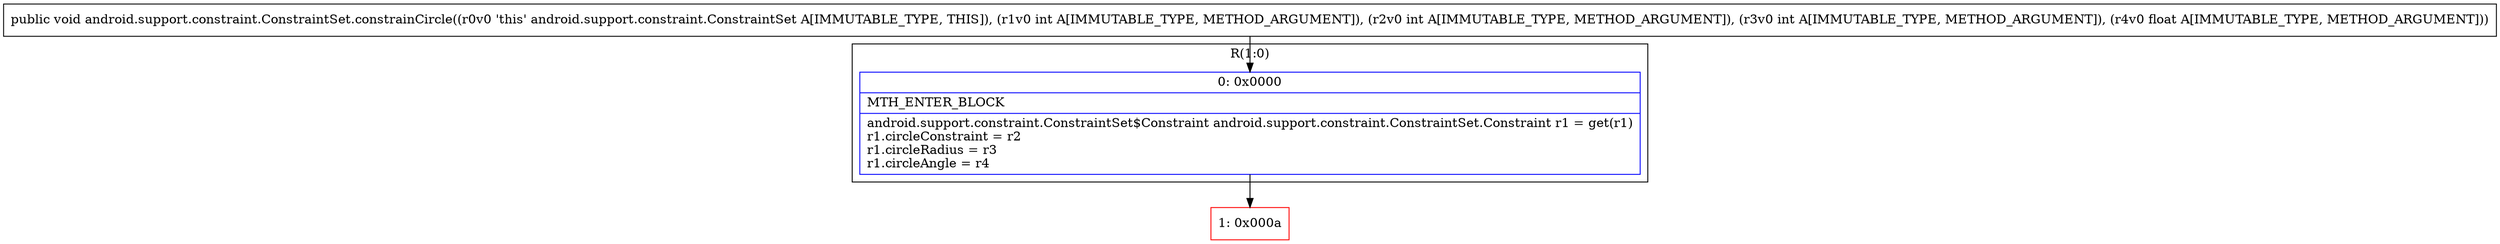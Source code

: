 digraph "CFG forandroid.support.constraint.ConstraintSet.constrainCircle(IIIF)V" {
subgraph cluster_Region_1464593888 {
label = "R(1:0)";
node [shape=record,color=blue];
Node_0 [shape=record,label="{0\:\ 0x0000|MTH_ENTER_BLOCK\l|android.support.constraint.ConstraintSet$Constraint android.support.constraint.ConstraintSet.Constraint r1 = get(r1)\lr1.circleConstraint = r2\lr1.circleRadius = r3\lr1.circleAngle = r4\l}"];
}
Node_1 [shape=record,color=red,label="{1\:\ 0x000a}"];
MethodNode[shape=record,label="{public void android.support.constraint.ConstraintSet.constrainCircle((r0v0 'this' android.support.constraint.ConstraintSet A[IMMUTABLE_TYPE, THIS]), (r1v0 int A[IMMUTABLE_TYPE, METHOD_ARGUMENT]), (r2v0 int A[IMMUTABLE_TYPE, METHOD_ARGUMENT]), (r3v0 int A[IMMUTABLE_TYPE, METHOD_ARGUMENT]), (r4v0 float A[IMMUTABLE_TYPE, METHOD_ARGUMENT])) }"];
MethodNode -> Node_0;
Node_0 -> Node_1;
}

